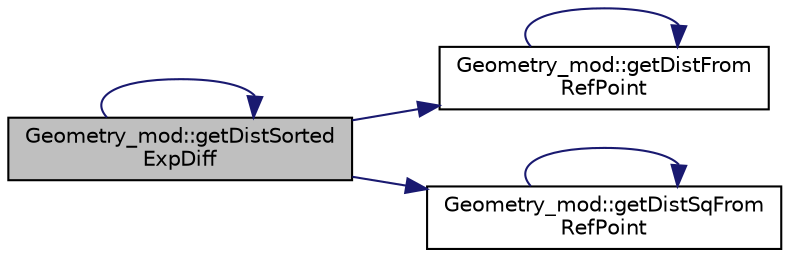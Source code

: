 digraph "Geometry_mod::getDistSortedExpDiff"
{
 // LATEX_PDF_SIZE
  edge [fontname="Helvetica",fontsize="10",labelfontname="Helvetica",labelfontsize="10"];
  node [fontname="Helvetica",fontsize="10",shape=record];
  rankdir="LR";
  Node1 [label="Geometry_mod::getDistSorted\lExpDiff",height=0.2,width=0.4,color="black", fillcolor="grey75", style="filled", fontcolor="black",tooltip="Return the estimated mean and standard deviation of the volume occupied by a set of np points uniform..."];
  Node1 -> Node2 [color="midnightblue",fontsize="10",style="solid",fontname="Helvetica"];
  Node2 [label="Geometry_mod::getDistFrom\lRefPoint",height=0.2,width=0.4,color="black", fillcolor="white", style="filled",URL="$namespaceGeometry__mod.html#ae4e6eff3b740d47905047cebfe076e91",tooltip="Return the distances of the set of np input Point(nd,np) of dimension nd from the reference input poi..."];
  Node2 -> Node2 [color="midnightblue",fontsize="10",style="solid",fontname="Helvetica"];
  Node1 -> Node1 [color="midnightblue",fontsize="10",style="solid",fontname="Helvetica"];
  Node1 -> Node3 [color="midnightblue",fontsize="10",style="solid",fontname="Helvetica"];
  Node3 [label="Geometry_mod::getDistSqFrom\lRefPoint",height=0.2,width=0.4,color="black", fillcolor="white", style="filled",URL="$namespaceGeometry__mod.html#a3876a2ed53d3d2c36f078ca2097dee39",tooltip="Return the distances-squared of the set of np input Point(nd,np) of dimension nd from the reference i..."];
  Node3 -> Node3 [color="midnightblue",fontsize="10",style="solid",fontname="Helvetica"];
}
